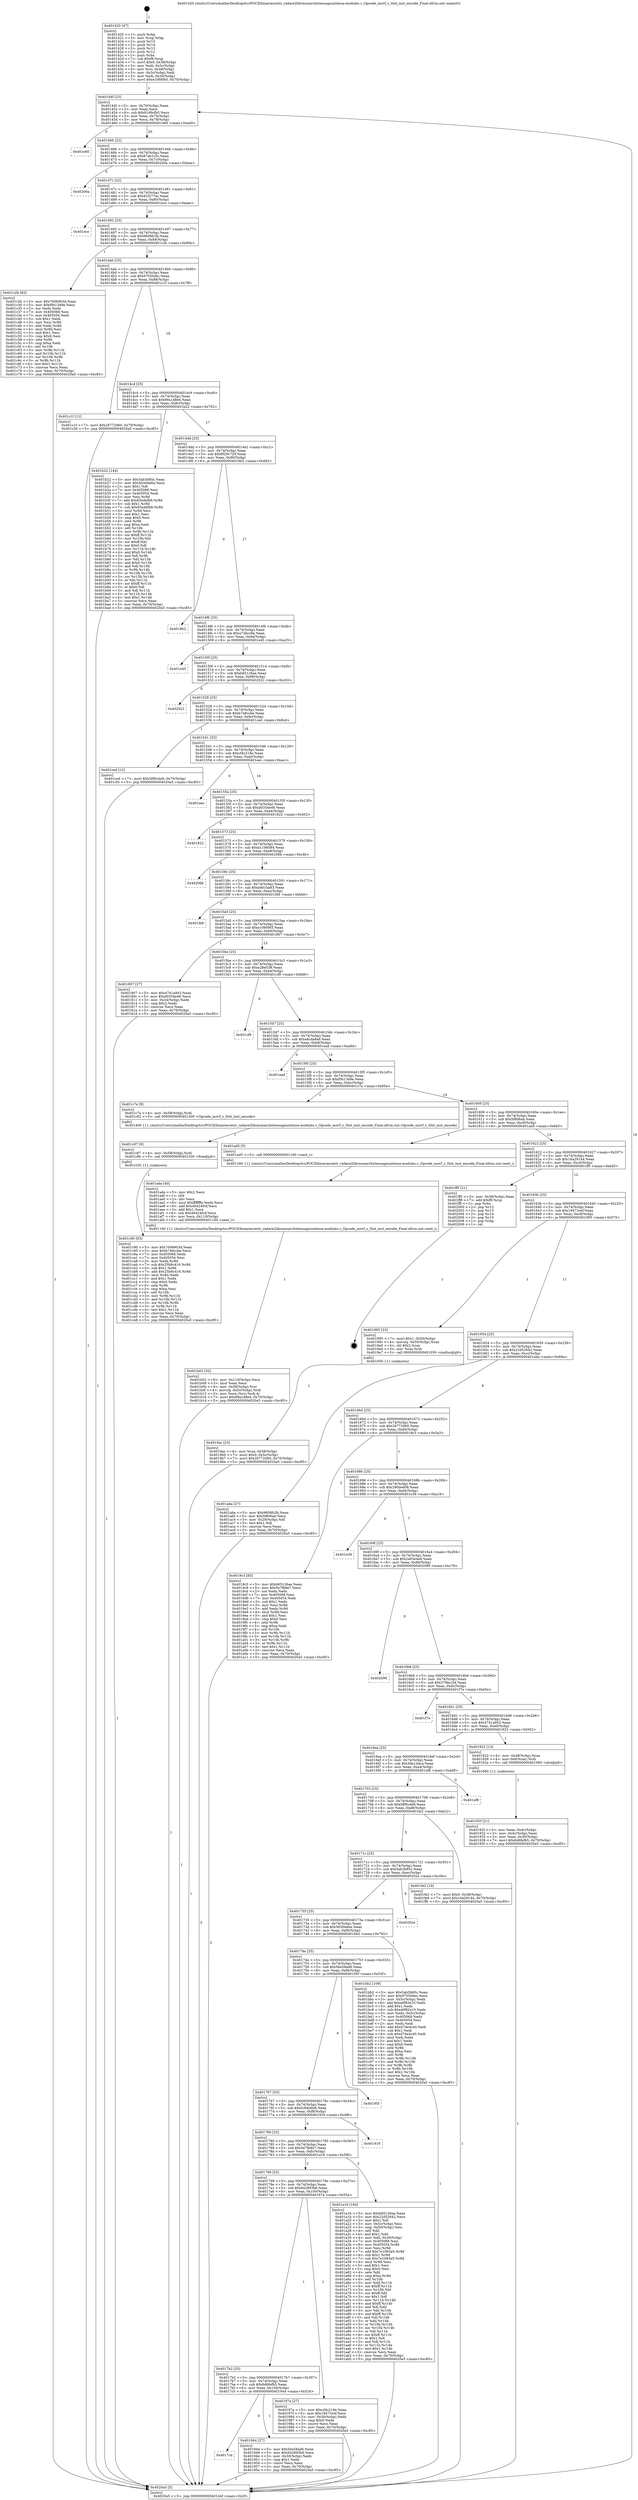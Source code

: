 digraph "0x401420" {
  label = "0x401420 (/mnt/c/Users/mathe/Desktop/tcc/POCII/binaries/extr_radare2librasmarchxtensagnuxtensa-modules.c_Opcode_movf_s_Slot_inst_encode_Final-ollvm.out::main(0))"
  labelloc = "t"
  node[shape=record]

  Entry [label="",width=0.3,height=0.3,shape=circle,fillcolor=black,style=filled]
  "0x40144f" [label="{
     0x40144f [23]\l
     | [instrs]\l
     &nbsp;&nbsp;0x40144f \<+3\>: mov -0x70(%rbp),%eax\l
     &nbsp;&nbsp;0x401452 \<+2\>: mov %eax,%ecx\l
     &nbsp;&nbsp;0x401454 \<+6\>: sub $0x81d9cfb5,%ecx\l
     &nbsp;&nbsp;0x40145a \<+3\>: mov %eax,-0x74(%rbp)\l
     &nbsp;&nbsp;0x40145d \<+3\>: mov %ecx,-0x78(%rbp)\l
     &nbsp;&nbsp;0x401460 \<+6\>: je 0000000000401e60 \<main+0xa40\>\l
  }"]
  "0x401e60" [label="{
     0x401e60\l
  }", style=dashed]
  "0x401466" [label="{
     0x401466 [22]\l
     | [instrs]\l
     &nbsp;&nbsp;0x401466 \<+5\>: jmp 000000000040146b \<main+0x4b\>\l
     &nbsp;&nbsp;0x40146b \<+3\>: mov -0x74(%rbp),%eax\l
     &nbsp;&nbsp;0x40146e \<+5\>: sub $0x87ab1c3c,%eax\l
     &nbsp;&nbsp;0x401473 \<+3\>: mov %eax,-0x7c(%rbp)\l
     &nbsp;&nbsp;0x401476 \<+6\>: je 000000000040200a \<main+0xbea\>\l
  }"]
  Exit [label="",width=0.3,height=0.3,shape=circle,fillcolor=black,style=filled,peripheries=2]
  "0x40200a" [label="{
     0x40200a\l
  }", style=dashed]
  "0x40147c" [label="{
     0x40147c [22]\l
     | [instrs]\l
     &nbsp;&nbsp;0x40147c \<+5\>: jmp 0000000000401481 \<main+0x61\>\l
     &nbsp;&nbsp;0x401481 \<+3\>: mov -0x74(%rbp),%eax\l
     &nbsp;&nbsp;0x401484 \<+5\>: sub $0x91f277ec,%eax\l
     &nbsp;&nbsp;0x401489 \<+3\>: mov %eax,-0x80(%rbp)\l
     &nbsp;&nbsp;0x40148c \<+6\>: je 0000000000401ece \<main+0xaae\>\l
  }"]
  "0x401c90" [label="{
     0x401c90 [93]\l
     | [instrs]\l
     &nbsp;&nbsp;0x401c90 \<+5\>: mov $0x7006903d,%eax\l
     &nbsp;&nbsp;0x401c95 \<+5\>: mov $0xb748ccbe,%ecx\l
     &nbsp;&nbsp;0x401c9a \<+7\>: mov 0x405068,%edx\l
     &nbsp;&nbsp;0x401ca1 \<+7\>: mov 0x405054,%esi\l
     &nbsp;&nbsp;0x401ca8 \<+3\>: mov %edx,%r8d\l
     &nbsp;&nbsp;0x401cab \<+7\>: sub $0x25b8c416,%r8d\l
     &nbsp;&nbsp;0x401cb2 \<+4\>: sub $0x1,%r8d\l
     &nbsp;&nbsp;0x401cb6 \<+7\>: add $0x25b8c416,%r8d\l
     &nbsp;&nbsp;0x401cbd \<+4\>: imul %r8d,%edx\l
     &nbsp;&nbsp;0x401cc1 \<+3\>: and $0x1,%edx\l
     &nbsp;&nbsp;0x401cc4 \<+3\>: cmp $0x0,%edx\l
     &nbsp;&nbsp;0x401cc7 \<+4\>: sete %r9b\l
     &nbsp;&nbsp;0x401ccb \<+3\>: cmp $0xa,%esi\l
     &nbsp;&nbsp;0x401cce \<+4\>: setl %r10b\l
     &nbsp;&nbsp;0x401cd2 \<+3\>: mov %r9b,%r11b\l
     &nbsp;&nbsp;0x401cd5 \<+3\>: and %r10b,%r11b\l
     &nbsp;&nbsp;0x401cd8 \<+3\>: xor %r10b,%r9b\l
     &nbsp;&nbsp;0x401cdb \<+3\>: or %r9b,%r11b\l
     &nbsp;&nbsp;0x401cde \<+4\>: test $0x1,%r11b\l
     &nbsp;&nbsp;0x401ce2 \<+3\>: cmovne %ecx,%eax\l
     &nbsp;&nbsp;0x401ce5 \<+3\>: mov %eax,-0x70(%rbp)\l
     &nbsp;&nbsp;0x401ce8 \<+5\>: jmp 00000000004020a5 \<main+0xc85\>\l
  }"]
  "0x401ece" [label="{
     0x401ece\l
  }", style=dashed]
  "0x401492" [label="{
     0x401492 [25]\l
     | [instrs]\l
     &nbsp;&nbsp;0x401492 \<+5\>: jmp 0000000000401497 \<main+0x77\>\l
     &nbsp;&nbsp;0x401497 \<+3\>: mov -0x74(%rbp),%eax\l
     &nbsp;&nbsp;0x40149a \<+5\>: sub $0x9608fc3b,%eax\l
     &nbsp;&nbsp;0x40149f \<+6\>: mov %eax,-0x84(%rbp)\l
     &nbsp;&nbsp;0x4014a5 \<+6\>: je 0000000000401c2b \<main+0x80b\>\l
  }"]
  "0x401c87" [label="{
     0x401c87 [9]\l
     | [instrs]\l
     &nbsp;&nbsp;0x401c87 \<+4\>: mov -0x58(%rbp),%rdi\l
     &nbsp;&nbsp;0x401c8b \<+5\>: call 0000000000401030 \<free@plt\>\l
     | [calls]\l
     &nbsp;&nbsp;0x401030 \{1\} (unknown)\l
  }"]
  "0x401c2b" [label="{
     0x401c2b [83]\l
     | [instrs]\l
     &nbsp;&nbsp;0x401c2b \<+5\>: mov $0x7006903d,%eax\l
     &nbsp;&nbsp;0x401c30 \<+5\>: mov $0xf0b13d9e,%ecx\l
     &nbsp;&nbsp;0x401c35 \<+2\>: xor %edx,%edx\l
     &nbsp;&nbsp;0x401c37 \<+7\>: mov 0x405068,%esi\l
     &nbsp;&nbsp;0x401c3e \<+7\>: mov 0x405054,%edi\l
     &nbsp;&nbsp;0x401c45 \<+3\>: sub $0x1,%edx\l
     &nbsp;&nbsp;0x401c48 \<+3\>: mov %esi,%r8d\l
     &nbsp;&nbsp;0x401c4b \<+3\>: add %edx,%r8d\l
     &nbsp;&nbsp;0x401c4e \<+4\>: imul %r8d,%esi\l
     &nbsp;&nbsp;0x401c52 \<+3\>: and $0x1,%esi\l
     &nbsp;&nbsp;0x401c55 \<+3\>: cmp $0x0,%esi\l
     &nbsp;&nbsp;0x401c58 \<+4\>: sete %r9b\l
     &nbsp;&nbsp;0x401c5c \<+3\>: cmp $0xa,%edi\l
     &nbsp;&nbsp;0x401c5f \<+4\>: setl %r10b\l
     &nbsp;&nbsp;0x401c63 \<+3\>: mov %r9b,%r11b\l
     &nbsp;&nbsp;0x401c66 \<+3\>: and %r10b,%r11b\l
     &nbsp;&nbsp;0x401c69 \<+3\>: xor %r10b,%r9b\l
     &nbsp;&nbsp;0x401c6c \<+3\>: or %r9b,%r11b\l
     &nbsp;&nbsp;0x401c6f \<+4\>: test $0x1,%r11b\l
     &nbsp;&nbsp;0x401c73 \<+3\>: cmovne %ecx,%eax\l
     &nbsp;&nbsp;0x401c76 \<+3\>: mov %eax,-0x70(%rbp)\l
     &nbsp;&nbsp;0x401c79 \<+5\>: jmp 00000000004020a5 \<main+0xc85\>\l
  }"]
  "0x4014ab" [label="{
     0x4014ab [25]\l
     | [instrs]\l
     &nbsp;&nbsp;0x4014ab \<+5\>: jmp 00000000004014b0 \<main+0x90\>\l
     &nbsp;&nbsp;0x4014b0 \<+3\>: mov -0x74(%rbp),%eax\l
     &nbsp;&nbsp;0x4014b3 \<+5\>: sub $0x97550dec,%eax\l
     &nbsp;&nbsp;0x4014b8 \<+6\>: mov %eax,-0x88(%rbp)\l
     &nbsp;&nbsp;0x4014be \<+6\>: je 0000000000401c1f \<main+0x7ff\>\l
  }"]
  "0x401b02" [label="{
     0x401b02 [32]\l
     | [instrs]\l
     &nbsp;&nbsp;0x401b02 \<+6\>: mov -0x110(%rbp),%ecx\l
     &nbsp;&nbsp;0x401b08 \<+3\>: imul %eax,%ecx\l
     &nbsp;&nbsp;0x401b0b \<+4\>: mov -0x58(%rbp),%rsi\l
     &nbsp;&nbsp;0x401b0f \<+4\>: movslq -0x5c(%rbp),%rdi\l
     &nbsp;&nbsp;0x401b13 \<+3\>: mov %ecx,(%rsi,%rdi,4)\l
     &nbsp;&nbsp;0x401b16 \<+7\>: movl $0x99a1d8e4,-0x70(%rbp)\l
     &nbsp;&nbsp;0x401b1d \<+5\>: jmp 00000000004020a5 \<main+0xc85\>\l
  }"]
  "0x401c1f" [label="{
     0x401c1f [12]\l
     | [instrs]\l
     &nbsp;&nbsp;0x401c1f \<+7\>: movl $0x26772060,-0x70(%rbp)\l
     &nbsp;&nbsp;0x401c26 \<+5\>: jmp 00000000004020a5 \<main+0xc85\>\l
  }"]
  "0x4014c4" [label="{
     0x4014c4 [25]\l
     | [instrs]\l
     &nbsp;&nbsp;0x4014c4 \<+5\>: jmp 00000000004014c9 \<main+0xa9\>\l
     &nbsp;&nbsp;0x4014c9 \<+3\>: mov -0x74(%rbp),%eax\l
     &nbsp;&nbsp;0x4014cc \<+5\>: sub $0x99a1d8e4,%eax\l
     &nbsp;&nbsp;0x4014d1 \<+6\>: mov %eax,-0x8c(%rbp)\l
     &nbsp;&nbsp;0x4014d7 \<+6\>: je 0000000000401b22 \<main+0x702\>\l
  }"]
  "0x401ada" [label="{
     0x401ada [40]\l
     | [instrs]\l
     &nbsp;&nbsp;0x401ada \<+5\>: mov $0x2,%ecx\l
     &nbsp;&nbsp;0x401adf \<+1\>: cltd\l
     &nbsp;&nbsp;0x401ae0 \<+2\>: idiv %ecx\l
     &nbsp;&nbsp;0x401ae2 \<+6\>: imul $0xfffffffe,%edx,%ecx\l
     &nbsp;&nbsp;0x401ae8 \<+6\>: add $0x464240cf,%ecx\l
     &nbsp;&nbsp;0x401aee \<+3\>: add $0x1,%ecx\l
     &nbsp;&nbsp;0x401af1 \<+6\>: sub $0x464240cf,%ecx\l
     &nbsp;&nbsp;0x401af7 \<+6\>: mov %ecx,-0x110(%rbp)\l
     &nbsp;&nbsp;0x401afd \<+5\>: call 0000000000401160 \<next_i\>\l
     | [calls]\l
     &nbsp;&nbsp;0x401160 \{1\} (/mnt/c/Users/mathe/Desktop/tcc/POCII/binaries/extr_radare2librasmarchxtensagnuxtensa-modules.c_Opcode_movf_s_Slot_inst_encode_Final-ollvm.out::next_i)\l
  }"]
  "0x401b22" [label="{
     0x401b22 [144]\l
     | [instrs]\l
     &nbsp;&nbsp;0x401b22 \<+5\>: mov $0x5ab3b85c,%eax\l
     &nbsp;&nbsp;0x401b27 \<+5\>: mov $0x5b30de6a,%ecx\l
     &nbsp;&nbsp;0x401b2c \<+2\>: mov $0x1,%dl\l
     &nbsp;&nbsp;0x401b2e \<+7\>: mov 0x405068,%esi\l
     &nbsp;&nbsp;0x401b35 \<+7\>: mov 0x405054,%edi\l
     &nbsp;&nbsp;0x401b3c \<+3\>: mov %esi,%r8d\l
     &nbsp;&nbsp;0x401b3f \<+7\>: add $0x83a4bfb8,%r8d\l
     &nbsp;&nbsp;0x401b46 \<+4\>: sub $0x1,%r8d\l
     &nbsp;&nbsp;0x401b4a \<+7\>: sub $0x83a4bfb8,%r8d\l
     &nbsp;&nbsp;0x401b51 \<+4\>: imul %r8d,%esi\l
     &nbsp;&nbsp;0x401b55 \<+3\>: and $0x1,%esi\l
     &nbsp;&nbsp;0x401b58 \<+3\>: cmp $0x0,%esi\l
     &nbsp;&nbsp;0x401b5b \<+4\>: sete %r9b\l
     &nbsp;&nbsp;0x401b5f \<+3\>: cmp $0xa,%edi\l
     &nbsp;&nbsp;0x401b62 \<+4\>: setl %r10b\l
     &nbsp;&nbsp;0x401b66 \<+3\>: mov %r9b,%r11b\l
     &nbsp;&nbsp;0x401b69 \<+4\>: xor $0xff,%r11b\l
     &nbsp;&nbsp;0x401b6d \<+3\>: mov %r10b,%bl\l
     &nbsp;&nbsp;0x401b70 \<+3\>: xor $0xff,%bl\l
     &nbsp;&nbsp;0x401b73 \<+3\>: xor $0x0,%dl\l
     &nbsp;&nbsp;0x401b76 \<+3\>: mov %r11b,%r14b\l
     &nbsp;&nbsp;0x401b79 \<+4\>: and $0x0,%r14b\l
     &nbsp;&nbsp;0x401b7d \<+3\>: and %dl,%r9b\l
     &nbsp;&nbsp;0x401b80 \<+3\>: mov %bl,%r15b\l
     &nbsp;&nbsp;0x401b83 \<+4\>: and $0x0,%r15b\l
     &nbsp;&nbsp;0x401b87 \<+3\>: and %dl,%r10b\l
     &nbsp;&nbsp;0x401b8a \<+3\>: or %r9b,%r14b\l
     &nbsp;&nbsp;0x401b8d \<+3\>: or %r10b,%r15b\l
     &nbsp;&nbsp;0x401b90 \<+3\>: xor %r15b,%r14b\l
     &nbsp;&nbsp;0x401b93 \<+3\>: or %bl,%r11b\l
     &nbsp;&nbsp;0x401b96 \<+4\>: xor $0xff,%r11b\l
     &nbsp;&nbsp;0x401b9a \<+3\>: or $0x0,%dl\l
     &nbsp;&nbsp;0x401b9d \<+3\>: and %dl,%r11b\l
     &nbsp;&nbsp;0x401ba0 \<+3\>: or %r11b,%r14b\l
     &nbsp;&nbsp;0x401ba3 \<+4\>: test $0x1,%r14b\l
     &nbsp;&nbsp;0x401ba7 \<+3\>: cmovne %ecx,%eax\l
     &nbsp;&nbsp;0x401baa \<+3\>: mov %eax,-0x70(%rbp)\l
     &nbsp;&nbsp;0x401bad \<+5\>: jmp 00000000004020a5 \<main+0xc85\>\l
  }"]
  "0x4014dd" [label="{
     0x4014dd [25]\l
     | [instrs]\l
     &nbsp;&nbsp;0x4014dd \<+5\>: jmp 00000000004014e2 \<main+0xc2\>\l
     &nbsp;&nbsp;0x4014e2 \<+3\>: mov -0x74(%rbp),%eax\l
     &nbsp;&nbsp;0x4014e5 \<+5\>: sub $0x9f29c729,%eax\l
     &nbsp;&nbsp;0x4014ea \<+6\>: mov %eax,-0x90(%rbp)\l
     &nbsp;&nbsp;0x4014f0 \<+6\>: je 00000000004018b2 \<main+0x492\>\l
  }"]
  "0x4019ac" [label="{
     0x4019ac [23]\l
     | [instrs]\l
     &nbsp;&nbsp;0x4019ac \<+4\>: mov %rax,-0x58(%rbp)\l
     &nbsp;&nbsp;0x4019b0 \<+7\>: movl $0x0,-0x5c(%rbp)\l
     &nbsp;&nbsp;0x4019b7 \<+7\>: movl $0x26772060,-0x70(%rbp)\l
     &nbsp;&nbsp;0x4019be \<+5\>: jmp 00000000004020a5 \<main+0xc85\>\l
  }"]
  "0x4018b2" [label="{
     0x4018b2\l
  }", style=dashed]
  "0x4014f6" [label="{
     0x4014f6 [25]\l
     | [instrs]\l
     &nbsp;&nbsp;0x4014f6 \<+5\>: jmp 00000000004014fb \<main+0xdb\>\l
     &nbsp;&nbsp;0x4014fb \<+3\>: mov -0x74(%rbp),%eax\l
     &nbsp;&nbsp;0x4014fe \<+5\>: sub $0xa73bcc8e,%eax\l
     &nbsp;&nbsp;0x401503 \<+6\>: mov %eax,-0x94(%rbp)\l
     &nbsp;&nbsp;0x401509 \<+6\>: je 0000000000401e45 \<main+0xa25\>\l
  }"]
  "0x4017cb" [label="{
     0x4017cb\l
  }", style=dashed]
  "0x401e45" [label="{
     0x401e45\l
  }", style=dashed]
  "0x40150f" [label="{
     0x40150f [25]\l
     | [instrs]\l
     &nbsp;&nbsp;0x40150f \<+5\>: jmp 0000000000401514 \<main+0xf4\>\l
     &nbsp;&nbsp;0x401514 \<+3\>: mov -0x74(%rbp),%eax\l
     &nbsp;&nbsp;0x401517 \<+5\>: sub $0xb65126ae,%eax\l
     &nbsp;&nbsp;0x40151c \<+6\>: mov %eax,-0x98(%rbp)\l
     &nbsp;&nbsp;0x401522 \<+6\>: je 0000000000402022 \<main+0xc02\>\l
  }"]
  "0x401944" [label="{
     0x401944 [27]\l
     | [instrs]\l
     &nbsp;&nbsp;0x401944 \<+5\>: mov $0x5be58ad6,%eax\l
     &nbsp;&nbsp;0x401949 \<+5\>: mov $0x642893b6,%ecx\l
     &nbsp;&nbsp;0x40194e \<+3\>: mov -0x30(%rbp),%edx\l
     &nbsp;&nbsp;0x401951 \<+3\>: cmp $0x1,%edx\l
     &nbsp;&nbsp;0x401954 \<+3\>: cmovl %ecx,%eax\l
     &nbsp;&nbsp;0x401957 \<+3\>: mov %eax,-0x70(%rbp)\l
     &nbsp;&nbsp;0x40195a \<+5\>: jmp 00000000004020a5 \<main+0xc85\>\l
  }"]
  "0x402022" [label="{
     0x402022\l
  }", style=dashed]
  "0x401528" [label="{
     0x401528 [25]\l
     | [instrs]\l
     &nbsp;&nbsp;0x401528 \<+5\>: jmp 000000000040152d \<main+0x10d\>\l
     &nbsp;&nbsp;0x40152d \<+3\>: mov -0x74(%rbp),%eax\l
     &nbsp;&nbsp;0x401530 \<+5\>: sub $0xb748ccbe,%eax\l
     &nbsp;&nbsp;0x401535 \<+6\>: mov %eax,-0x9c(%rbp)\l
     &nbsp;&nbsp;0x40153b \<+6\>: je 0000000000401ced \<main+0x8cd\>\l
  }"]
  "0x4017b2" [label="{
     0x4017b2 [25]\l
     | [instrs]\l
     &nbsp;&nbsp;0x4017b2 \<+5\>: jmp 00000000004017b7 \<main+0x397\>\l
     &nbsp;&nbsp;0x4017b7 \<+3\>: mov -0x74(%rbp),%eax\l
     &nbsp;&nbsp;0x4017ba \<+5\>: sub $0x6d6fefb5,%eax\l
     &nbsp;&nbsp;0x4017bf \<+6\>: mov %eax,-0x104(%rbp)\l
     &nbsp;&nbsp;0x4017c5 \<+6\>: je 0000000000401944 \<main+0x524\>\l
  }"]
  "0x401ced" [label="{
     0x401ced [12]\l
     | [instrs]\l
     &nbsp;&nbsp;0x401ced \<+7\>: movl $0x58f0cde9,-0x70(%rbp)\l
     &nbsp;&nbsp;0x401cf4 \<+5\>: jmp 00000000004020a5 \<main+0xc85\>\l
  }"]
  "0x401541" [label="{
     0x401541 [25]\l
     | [instrs]\l
     &nbsp;&nbsp;0x401541 \<+5\>: jmp 0000000000401546 \<main+0x126\>\l
     &nbsp;&nbsp;0x401546 \<+3\>: mov -0x74(%rbp),%eax\l
     &nbsp;&nbsp;0x401549 \<+5\>: sub $0xcf4c218e,%eax\l
     &nbsp;&nbsp;0x40154e \<+6\>: mov %eax,-0xa0(%rbp)\l
     &nbsp;&nbsp;0x401554 \<+6\>: je 0000000000401eec \<main+0xacc\>\l
  }"]
  "0x40197a" [label="{
     0x40197a [27]\l
     | [instrs]\l
     &nbsp;&nbsp;0x40197a \<+5\>: mov $0xcf4c218e,%eax\l
     &nbsp;&nbsp;0x40197f \<+5\>: mov $0x19473cef,%ecx\l
     &nbsp;&nbsp;0x401984 \<+3\>: mov -0x30(%rbp),%edx\l
     &nbsp;&nbsp;0x401987 \<+3\>: cmp $0x0,%edx\l
     &nbsp;&nbsp;0x40198a \<+3\>: cmove %ecx,%eax\l
     &nbsp;&nbsp;0x40198d \<+3\>: mov %eax,-0x70(%rbp)\l
     &nbsp;&nbsp;0x401990 \<+5\>: jmp 00000000004020a5 \<main+0xc85\>\l
  }"]
  "0x401eec" [label="{
     0x401eec\l
  }", style=dashed]
  "0x40155a" [label="{
     0x40155a [25]\l
     | [instrs]\l
     &nbsp;&nbsp;0x40155a \<+5\>: jmp 000000000040155f \<main+0x13f\>\l
     &nbsp;&nbsp;0x40155f \<+3\>: mov -0x74(%rbp),%eax\l
     &nbsp;&nbsp;0x401562 \<+5\>: sub $0xd0354e46,%eax\l
     &nbsp;&nbsp;0x401567 \<+6\>: mov %eax,-0xa4(%rbp)\l
     &nbsp;&nbsp;0x40156d \<+6\>: je 0000000000401822 \<main+0x402\>\l
  }"]
  "0x401799" [label="{
     0x401799 [25]\l
     | [instrs]\l
     &nbsp;&nbsp;0x401799 \<+5\>: jmp 000000000040179e \<main+0x37e\>\l
     &nbsp;&nbsp;0x40179e \<+3\>: mov -0x74(%rbp),%eax\l
     &nbsp;&nbsp;0x4017a1 \<+5\>: sub $0x642893b6,%eax\l
     &nbsp;&nbsp;0x4017a6 \<+6\>: mov %eax,-0x100(%rbp)\l
     &nbsp;&nbsp;0x4017ac \<+6\>: je 000000000040197a \<main+0x55a\>\l
  }"]
  "0x401822" [label="{
     0x401822\l
  }", style=dashed]
  "0x401573" [label="{
     0x401573 [25]\l
     | [instrs]\l
     &nbsp;&nbsp;0x401573 \<+5\>: jmp 0000000000401578 \<main+0x158\>\l
     &nbsp;&nbsp;0x401578 \<+3\>: mov -0x74(%rbp),%eax\l
     &nbsp;&nbsp;0x40157b \<+5\>: sub $0xd1198584,%eax\l
     &nbsp;&nbsp;0x401580 \<+6\>: mov %eax,-0xa8(%rbp)\l
     &nbsp;&nbsp;0x401586 \<+6\>: je 000000000040206b \<main+0xc4b\>\l
  }"]
  "0x401a16" [label="{
     0x401a16 [164]\l
     | [instrs]\l
     &nbsp;&nbsp;0x401a16 \<+5\>: mov $0xb65126ae,%eax\l
     &nbsp;&nbsp;0x401a1b \<+5\>: mov $0x22d52642,%ecx\l
     &nbsp;&nbsp;0x401a20 \<+2\>: mov $0x1,%dl\l
     &nbsp;&nbsp;0x401a22 \<+3\>: mov -0x5c(%rbp),%esi\l
     &nbsp;&nbsp;0x401a25 \<+3\>: cmp -0x50(%rbp),%esi\l
     &nbsp;&nbsp;0x401a28 \<+4\>: setl %dil\l
     &nbsp;&nbsp;0x401a2c \<+4\>: and $0x1,%dil\l
     &nbsp;&nbsp;0x401a30 \<+4\>: mov %dil,-0x29(%rbp)\l
     &nbsp;&nbsp;0x401a34 \<+7\>: mov 0x405068,%esi\l
     &nbsp;&nbsp;0x401a3b \<+8\>: mov 0x405054,%r8d\l
     &nbsp;&nbsp;0x401a43 \<+3\>: mov %esi,%r9d\l
     &nbsp;&nbsp;0x401a46 \<+7\>: add $0x7e1093a5,%r9d\l
     &nbsp;&nbsp;0x401a4d \<+4\>: sub $0x1,%r9d\l
     &nbsp;&nbsp;0x401a51 \<+7\>: sub $0x7e1093a5,%r9d\l
     &nbsp;&nbsp;0x401a58 \<+4\>: imul %r9d,%esi\l
     &nbsp;&nbsp;0x401a5c \<+3\>: and $0x1,%esi\l
     &nbsp;&nbsp;0x401a5f \<+3\>: cmp $0x0,%esi\l
     &nbsp;&nbsp;0x401a62 \<+4\>: sete %dil\l
     &nbsp;&nbsp;0x401a66 \<+4\>: cmp $0xa,%r8d\l
     &nbsp;&nbsp;0x401a6a \<+4\>: setl %r10b\l
     &nbsp;&nbsp;0x401a6e \<+3\>: mov %dil,%r11b\l
     &nbsp;&nbsp;0x401a71 \<+4\>: xor $0xff,%r11b\l
     &nbsp;&nbsp;0x401a75 \<+3\>: mov %r10b,%bl\l
     &nbsp;&nbsp;0x401a78 \<+3\>: xor $0xff,%bl\l
     &nbsp;&nbsp;0x401a7b \<+3\>: xor $0x1,%dl\l
     &nbsp;&nbsp;0x401a7e \<+3\>: mov %r11b,%r14b\l
     &nbsp;&nbsp;0x401a81 \<+4\>: and $0xff,%r14b\l
     &nbsp;&nbsp;0x401a85 \<+3\>: and %dl,%dil\l
     &nbsp;&nbsp;0x401a88 \<+3\>: mov %bl,%r15b\l
     &nbsp;&nbsp;0x401a8b \<+4\>: and $0xff,%r15b\l
     &nbsp;&nbsp;0x401a8f \<+3\>: and %dl,%r10b\l
     &nbsp;&nbsp;0x401a92 \<+3\>: or %dil,%r14b\l
     &nbsp;&nbsp;0x401a95 \<+3\>: or %r10b,%r15b\l
     &nbsp;&nbsp;0x401a98 \<+3\>: xor %r15b,%r14b\l
     &nbsp;&nbsp;0x401a9b \<+3\>: or %bl,%r11b\l
     &nbsp;&nbsp;0x401a9e \<+4\>: xor $0xff,%r11b\l
     &nbsp;&nbsp;0x401aa2 \<+3\>: or $0x1,%dl\l
     &nbsp;&nbsp;0x401aa5 \<+3\>: and %dl,%r11b\l
     &nbsp;&nbsp;0x401aa8 \<+3\>: or %r11b,%r14b\l
     &nbsp;&nbsp;0x401aab \<+4\>: test $0x1,%r14b\l
     &nbsp;&nbsp;0x401aaf \<+3\>: cmovne %ecx,%eax\l
     &nbsp;&nbsp;0x401ab2 \<+3\>: mov %eax,-0x70(%rbp)\l
     &nbsp;&nbsp;0x401ab5 \<+5\>: jmp 00000000004020a5 \<main+0xc85\>\l
  }"]
  "0x40206b" [label="{
     0x40206b\l
  }", style=dashed]
  "0x40158c" [label="{
     0x40158c [25]\l
     | [instrs]\l
     &nbsp;&nbsp;0x40158c \<+5\>: jmp 0000000000401591 \<main+0x171\>\l
     &nbsp;&nbsp;0x401591 \<+3\>: mov -0x74(%rbp),%eax\l
     &nbsp;&nbsp;0x401594 \<+5\>: sub $0xd461ba63,%eax\l
     &nbsp;&nbsp;0x401599 \<+6\>: mov %eax,-0xac(%rbp)\l
     &nbsp;&nbsp;0x40159f \<+6\>: je 0000000000401fd6 \<main+0xbb6\>\l
  }"]
  "0x401780" [label="{
     0x401780 [25]\l
     | [instrs]\l
     &nbsp;&nbsp;0x401780 \<+5\>: jmp 0000000000401785 \<main+0x365\>\l
     &nbsp;&nbsp;0x401785 \<+3\>: mov -0x74(%rbp),%eax\l
     &nbsp;&nbsp;0x401788 \<+5\>: sub $0x5e7fb8e7,%eax\l
     &nbsp;&nbsp;0x40178d \<+6\>: mov %eax,-0xfc(%rbp)\l
     &nbsp;&nbsp;0x401793 \<+6\>: je 0000000000401a16 \<main+0x5f6\>\l
  }"]
  "0x401fd6" [label="{
     0x401fd6\l
  }", style=dashed]
  "0x4015a5" [label="{
     0x4015a5 [25]\l
     | [instrs]\l
     &nbsp;&nbsp;0x4015a5 \<+5\>: jmp 00000000004015aa \<main+0x18a\>\l
     &nbsp;&nbsp;0x4015aa \<+3\>: mov -0x74(%rbp),%eax\l
     &nbsp;&nbsp;0x4015ad \<+5\>: sub $0xe106f065,%eax\l
     &nbsp;&nbsp;0x4015b2 \<+6\>: mov %eax,-0xb0(%rbp)\l
     &nbsp;&nbsp;0x4015b8 \<+6\>: je 0000000000401807 \<main+0x3e7\>\l
  }"]
  "0x401916" [label="{
     0x401916\l
  }", style=dashed]
  "0x401807" [label="{
     0x401807 [27]\l
     | [instrs]\l
     &nbsp;&nbsp;0x401807 \<+5\>: mov $0x4741a943,%eax\l
     &nbsp;&nbsp;0x40180c \<+5\>: mov $0xd0354e46,%ecx\l
     &nbsp;&nbsp;0x401811 \<+3\>: mov -0x34(%rbp),%edx\l
     &nbsp;&nbsp;0x401814 \<+3\>: cmp $0x2,%edx\l
     &nbsp;&nbsp;0x401817 \<+3\>: cmovne %ecx,%eax\l
     &nbsp;&nbsp;0x40181a \<+3\>: mov %eax,-0x70(%rbp)\l
     &nbsp;&nbsp;0x40181d \<+5\>: jmp 00000000004020a5 \<main+0xc85\>\l
  }"]
  "0x4015be" [label="{
     0x4015be [25]\l
     | [instrs]\l
     &nbsp;&nbsp;0x4015be \<+5\>: jmp 00000000004015c3 \<main+0x1a3\>\l
     &nbsp;&nbsp;0x4015c3 \<+3\>: mov -0x74(%rbp),%eax\l
     &nbsp;&nbsp;0x4015c6 \<+5\>: sub $0xe28ef1f8,%eax\l
     &nbsp;&nbsp;0x4015cb \<+6\>: mov %eax,-0xb4(%rbp)\l
     &nbsp;&nbsp;0x4015d1 \<+6\>: je 0000000000401cf9 \<main+0x8d9\>\l
  }"]
  "0x4020a5" [label="{
     0x4020a5 [5]\l
     | [instrs]\l
     &nbsp;&nbsp;0x4020a5 \<+5\>: jmp 000000000040144f \<main+0x2f\>\l
  }"]
  "0x401420" [label="{
     0x401420 [47]\l
     | [instrs]\l
     &nbsp;&nbsp;0x401420 \<+1\>: push %rbp\l
     &nbsp;&nbsp;0x401421 \<+3\>: mov %rsp,%rbp\l
     &nbsp;&nbsp;0x401424 \<+2\>: push %r15\l
     &nbsp;&nbsp;0x401426 \<+2\>: push %r14\l
     &nbsp;&nbsp;0x401428 \<+2\>: push %r13\l
     &nbsp;&nbsp;0x40142a \<+2\>: push %r12\l
     &nbsp;&nbsp;0x40142c \<+1\>: push %rbx\l
     &nbsp;&nbsp;0x40142d \<+7\>: sub $0xf8,%rsp\l
     &nbsp;&nbsp;0x401434 \<+7\>: movl $0x0,-0x38(%rbp)\l
     &nbsp;&nbsp;0x40143b \<+3\>: mov %edi,-0x3c(%rbp)\l
     &nbsp;&nbsp;0x40143e \<+4\>: mov %rsi,-0x48(%rbp)\l
     &nbsp;&nbsp;0x401442 \<+3\>: mov -0x3c(%rbp),%edi\l
     &nbsp;&nbsp;0x401445 \<+3\>: mov %edi,-0x34(%rbp)\l
     &nbsp;&nbsp;0x401448 \<+7\>: movl $0xe106f065,-0x70(%rbp)\l
  }"]
  "0x401767" [label="{
     0x401767 [25]\l
     | [instrs]\l
     &nbsp;&nbsp;0x401767 \<+5\>: jmp 000000000040176c \<main+0x34c\>\l
     &nbsp;&nbsp;0x40176c \<+3\>: mov -0x74(%rbp),%eax\l
     &nbsp;&nbsp;0x40176f \<+5\>: sub $0x5c84b6b8,%eax\l
     &nbsp;&nbsp;0x401774 \<+6\>: mov %eax,-0xf8(%rbp)\l
     &nbsp;&nbsp;0x40177a \<+6\>: je 0000000000401916 \<main+0x4f6\>\l
  }"]
  "0x401cf9" [label="{
     0x401cf9\l
  }", style=dashed]
  "0x4015d7" [label="{
     0x4015d7 [25]\l
     | [instrs]\l
     &nbsp;&nbsp;0x4015d7 \<+5\>: jmp 00000000004015dc \<main+0x1bc\>\l
     &nbsp;&nbsp;0x4015dc \<+3\>: mov -0x74(%rbp),%eax\l
     &nbsp;&nbsp;0x4015df \<+5\>: sub $0xe8cda8a9,%eax\l
     &nbsp;&nbsp;0x4015e4 \<+6\>: mov %eax,-0xb8(%rbp)\l
     &nbsp;&nbsp;0x4015ea \<+6\>: je 0000000000401ead \<main+0xa8d\>\l
  }"]
  "0x40195f" [label="{
     0x40195f\l
  }", style=dashed]
  "0x401ead" [label="{
     0x401ead\l
  }", style=dashed]
  "0x4015f0" [label="{
     0x4015f0 [25]\l
     | [instrs]\l
     &nbsp;&nbsp;0x4015f0 \<+5\>: jmp 00000000004015f5 \<main+0x1d5\>\l
     &nbsp;&nbsp;0x4015f5 \<+3\>: mov -0x74(%rbp),%eax\l
     &nbsp;&nbsp;0x4015f8 \<+5\>: sub $0xf0b13d9e,%eax\l
     &nbsp;&nbsp;0x4015fd \<+6\>: mov %eax,-0xbc(%rbp)\l
     &nbsp;&nbsp;0x401603 \<+6\>: je 0000000000401c7e \<main+0x85e\>\l
  }"]
  "0x40174e" [label="{
     0x40174e [25]\l
     | [instrs]\l
     &nbsp;&nbsp;0x40174e \<+5\>: jmp 0000000000401753 \<main+0x333\>\l
     &nbsp;&nbsp;0x401753 \<+3\>: mov -0x74(%rbp),%eax\l
     &nbsp;&nbsp;0x401756 \<+5\>: sub $0x5be58ad6,%eax\l
     &nbsp;&nbsp;0x40175b \<+6\>: mov %eax,-0xf4(%rbp)\l
     &nbsp;&nbsp;0x401761 \<+6\>: je 000000000040195f \<main+0x53f\>\l
  }"]
  "0x401c7e" [label="{
     0x401c7e [9]\l
     | [instrs]\l
     &nbsp;&nbsp;0x401c7e \<+4\>: mov -0x58(%rbp),%rdi\l
     &nbsp;&nbsp;0x401c82 \<+5\>: call 0000000000401400 \<Opcode_movf_s_Slot_inst_encode\>\l
     | [calls]\l
     &nbsp;&nbsp;0x401400 \{1\} (/mnt/c/Users/mathe/Desktop/tcc/POCII/binaries/extr_radare2librasmarchxtensagnuxtensa-modules.c_Opcode_movf_s_Slot_inst_encode_Final-ollvm.out::Opcode_movf_s_Slot_inst_encode)\l
  }"]
  "0x401609" [label="{
     0x401609 [25]\l
     | [instrs]\l
     &nbsp;&nbsp;0x401609 \<+5\>: jmp 000000000040160e \<main+0x1ee\>\l
     &nbsp;&nbsp;0x40160e \<+3\>: mov -0x74(%rbp),%eax\l
     &nbsp;&nbsp;0x401611 \<+5\>: sub $0x5f806ab,%eax\l
     &nbsp;&nbsp;0x401616 \<+6\>: mov %eax,-0xc0(%rbp)\l
     &nbsp;&nbsp;0x40161c \<+6\>: je 0000000000401ad5 \<main+0x6b5\>\l
  }"]
  "0x401bb2" [label="{
     0x401bb2 [109]\l
     | [instrs]\l
     &nbsp;&nbsp;0x401bb2 \<+5\>: mov $0x5ab3b85c,%eax\l
     &nbsp;&nbsp;0x401bb7 \<+5\>: mov $0x97550dec,%ecx\l
     &nbsp;&nbsp;0x401bbc \<+3\>: mov -0x5c(%rbp),%edx\l
     &nbsp;&nbsp;0x401bbf \<+6\>: add $0xa6f82e10,%edx\l
     &nbsp;&nbsp;0x401bc5 \<+3\>: add $0x1,%edx\l
     &nbsp;&nbsp;0x401bc8 \<+6\>: sub $0xa6f82e10,%edx\l
     &nbsp;&nbsp;0x401bce \<+3\>: mov %edx,-0x5c(%rbp)\l
     &nbsp;&nbsp;0x401bd1 \<+7\>: mov 0x405068,%edx\l
     &nbsp;&nbsp;0x401bd8 \<+7\>: mov 0x405054,%esi\l
     &nbsp;&nbsp;0x401bdf \<+2\>: mov %edx,%edi\l
     &nbsp;&nbsp;0x401be1 \<+6\>: add $0xd74e4c40,%edi\l
     &nbsp;&nbsp;0x401be7 \<+3\>: sub $0x1,%edi\l
     &nbsp;&nbsp;0x401bea \<+6\>: sub $0xd74e4c40,%edi\l
     &nbsp;&nbsp;0x401bf0 \<+3\>: imul %edi,%edx\l
     &nbsp;&nbsp;0x401bf3 \<+3\>: and $0x1,%edx\l
     &nbsp;&nbsp;0x401bf6 \<+3\>: cmp $0x0,%edx\l
     &nbsp;&nbsp;0x401bf9 \<+4\>: sete %r8b\l
     &nbsp;&nbsp;0x401bfd \<+3\>: cmp $0xa,%esi\l
     &nbsp;&nbsp;0x401c00 \<+4\>: setl %r9b\l
     &nbsp;&nbsp;0x401c04 \<+3\>: mov %r8b,%r10b\l
     &nbsp;&nbsp;0x401c07 \<+3\>: and %r9b,%r10b\l
     &nbsp;&nbsp;0x401c0a \<+3\>: xor %r9b,%r8b\l
     &nbsp;&nbsp;0x401c0d \<+3\>: or %r8b,%r10b\l
     &nbsp;&nbsp;0x401c10 \<+4\>: test $0x1,%r10b\l
     &nbsp;&nbsp;0x401c14 \<+3\>: cmovne %ecx,%eax\l
     &nbsp;&nbsp;0x401c17 \<+3\>: mov %eax,-0x70(%rbp)\l
     &nbsp;&nbsp;0x401c1a \<+5\>: jmp 00000000004020a5 \<main+0xc85\>\l
  }"]
  "0x401ad5" [label="{
     0x401ad5 [5]\l
     | [instrs]\l
     &nbsp;&nbsp;0x401ad5 \<+5\>: call 0000000000401160 \<next_i\>\l
     | [calls]\l
     &nbsp;&nbsp;0x401160 \{1\} (/mnt/c/Users/mathe/Desktop/tcc/POCII/binaries/extr_radare2librasmarchxtensagnuxtensa-modules.c_Opcode_movf_s_Slot_inst_encode_Final-ollvm.out::next_i)\l
  }"]
  "0x401622" [label="{
     0x401622 [25]\l
     | [instrs]\l
     &nbsp;&nbsp;0x401622 \<+5\>: jmp 0000000000401627 \<main+0x207\>\l
     &nbsp;&nbsp;0x401627 \<+3\>: mov -0x74(%rbp),%eax\l
     &nbsp;&nbsp;0x40162a \<+5\>: sub $0x16a29144,%eax\l
     &nbsp;&nbsp;0x40162f \<+6\>: mov %eax,-0xc4(%rbp)\l
     &nbsp;&nbsp;0x401635 \<+6\>: je 0000000000401ff5 \<main+0xbd5\>\l
  }"]
  "0x401735" [label="{
     0x401735 [25]\l
     | [instrs]\l
     &nbsp;&nbsp;0x401735 \<+5\>: jmp 000000000040173a \<main+0x31a\>\l
     &nbsp;&nbsp;0x40173a \<+3\>: mov -0x74(%rbp),%eax\l
     &nbsp;&nbsp;0x40173d \<+5\>: sub $0x5b30de6a,%eax\l
     &nbsp;&nbsp;0x401742 \<+6\>: mov %eax,-0xf0(%rbp)\l
     &nbsp;&nbsp;0x401748 \<+6\>: je 0000000000401bb2 \<main+0x792\>\l
  }"]
  "0x401ff5" [label="{
     0x401ff5 [21]\l
     | [instrs]\l
     &nbsp;&nbsp;0x401ff5 \<+3\>: mov -0x38(%rbp),%eax\l
     &nbsp;&nbsp;0x401ff8 \<+7\>: add $0xf8,%rsp\l
     &nbsp;&nbsp;0x401fff \<+1\>: pop %rbx\l
     &nbsp;&nbsp;0x402000 \<+2\>: pop %r12\l
     &nbsp;&nbsp;0x402002 \<+2\>: pop %r13\l
     &nbsp;&nbsp;0x402004 \<+2\>: pop %r14\l
     &nbsp;&nbsp;0x402006 \<+2\>: pop %r15\l
     &nbsp;&nbsp;0x402008 \<+1\>: pop %rbp\l
     &nbsp;&nbsp;0x402009 \<+1\>: ret\l
  }"]
  "0x40163b" [label="{
     0x40163b [25]\l
     | [instrs]\l
     &nbsp;&nbsp;0x40163b \<+5\>: jmp 0000000000401640 \<main+0x220\>\l
     &nbsp;&nbsp;0x401640 \<+3\>: mov -0x74(%rbp),%eax\l
     &nbsp;&nbsp;0x401643 \<+5\>: sub $0x19473cef,%eax\l
     &nbsp;&nbsp;0x401648 \<+6\>: mov %eax,-0xc8(%rbp)\l
     &nbsp;&nbsp;0x40164e \<+6\>: je 0000000000401995 \<main+0x575\>\l
  }"]
  "0x40202e" [label="{
     0x40202e\l
  }", style=dashed]
  "0x401995" [label="{
     0x401995 [23]\l
     | [instrs]\l
     &nbsp;&nbsp;0x401995 \<+7\>: movl $0x1,-0x50(%rbp)\l
     &nbsp;&nbsp;0x40199c \<+4\>: movslq -0x50(%rbp),%rax\l
     &nbsp;&nbsp;0x4019a0 \<+4\>: shl $0x2,%rax\l
     &nbsp;&nbsp;0x4019a4 \<+3\>: mov %rax,%rdi\l
     &nbsp;&nbsp;0x4019a7 \<+5\>: call 0000000000401050 \<malloc@plt\>\l
     | [calls]\l
     &nbsp;&nbsp;0x401050 \{1\} (unknown)\l
  }"]
  "0x401654" [label="{
     0x401654 [25]\l
     | [instrs]\l
     &nbsp;&nbsp;0x401654 \<+5\>: jmp 0000000000401659 \<main+0x239\>\l
     &nbsp;&nbsp;0x401659 \<+3\>: mov -0x74(%rbp),%eax\l
     &nbsp;&nbsp;0x40165c \<+5\>: sub $0x22d52642,%eax\l
     &nbsp;&nbsp;0x401661 \<+6\>: mov %eax,-0xcc(%rbp)\l
     &nbsp;&nbsp;0x401667 \<+6\>: je 0000000000401aba \<main+0x69a\>\l
  }"]
  "0x40171c" [label="{
     0x40171c [25]\l
     | [instrs]\l
     &nbsp;&nbsp;0x40171c \<+5\>: jmp 0000000000401721 \<main+0x301\>\l
     &nbsp;&nbsp;0x401721 \<+3\>: mov -0x74(%rbp),%eax\l
     &nbsp;&nbsp;0x401724 \<+5\>: sub $0x5ab3b85c,%eax\l
     &nbsp;&nbsp;0x401729 \<+6\>: mov %eax,-0xec(%rbp)\l
     &nbsp;&nbsp;0x40172f \<+6\>: je 000000000040202e \<main+0xc0e\>\l
  }"]
  "0x401aba" [label="{
     0x401aba [27]\l
     | [instrs]\l
     &nbsp;&nbsp;0x401aba \<+5\>: mov $0x9608fc3b,%eax\l
     &nbsp;&nbsp;0x401abf \<+5\>: mov $0x5f806ab,%ecx\l
     &nbsp;&nbsp;0x401ac4 \<+3\>: mov -0x29(%rbp),%dl\l
     &nbsp;&nbsp;0x401ac7 \<+3\>: test $0x1,%dl\l
     &nbsp;&nbsp;0x401aca \<+3\>: cmovne %ecx,%eax\l
     &nbsp;&nbsp;0x401acd \<+3\>: mov %eax,-0x70(%rbp)\l
     &nbsp;&nbsp;0x401ad0 \<+5\>: jmp 00000000004020a5 \<main+0xc85\>\l
  }"]
  "0x40166d" [label="{
     0x40166d [25]\l
     | [instrs]\l
     &nbsp;&nbsp;0x40166d \<+5\>: jmp 0000000000401672 \<main+0x252\>\l
     &nbsp;&nbsp;0x401672 \<+3\>: mov -0x74(%rbp),%eax\l
     &nbsp;&nbsp;0x401675 \<+5\>: sub $0x26772060,%eax\l
     &nbsp;&nbsp;0x40167a \<+6\>: mov %eax,-0xd0(%rbp)\l
     &nbsp;&nbsp;0x401680 \<+6\>: je 00000000004019c3 \<main+0x5a3\>\l
  }"]
  "0x401fe2" [label="{
     0x401fe2 [19]\l
     | [instrs]\l
     &nbsp;&nbsp;0x401fe2 \<+7\>: movl $0x0,-0x38(%rbp)\l
     &nbsp;&nbsp;0x401fe9 \<+7\>: movl $0x16a29144,-0x70(%rbp)\l
     &nbsp;&nbsp;0x401ff0 \<+5\>: jmp 00000000004020a5 \<main+0xc85\>\l
  }"]
  "0x4019c3" [label="{
     0x4019c3 [83]\l
     | [instrs]\l
     &nbsp;&nbsp;0x4019c3 \<+5\>: mov $0xb65126ae,%eax\l
     &nbsp;&nbsp;0x4019c8 \<+5\>: mov $0x5e7fb8e7,%ecx\l
     &nbsp;&nbsp;0x4019cd \<+2\>: xor %edx,%edx\l
     &nbsp;&nbsp;0x4019cf \<+7\>: mov 0x405068,%esi\l
     &nbsp;&nbsp;0x4019d6 \<+7\>: mov 0x405054,%edi\l
     &nbsp;&nbsp;0x4019dd \<+3\>: sub $0x1,%edx\l
     &nbsp;&nbsp;0x4019e0 \<+3\>: mov %esi,%r8d\l
     &nbsp;&nbsp;0x4019e3 \<+3\>: add %edx,%r8d\l
     &nbsp;&nbsp;0x4019e6 \<+4\>: imul %r8d,%esi\l
     &nbsp;&nbsp;0x4019ea \<+3\>: and $0x1,%esi\l
     &nbsp;&nbsp;0x4019ed \<+3\>: cmp $0x0,%esi\l
     &nbsp;&nbsp;0x4019f0 \<+4\>: sete %r9b\l
     &nbsp;&nbsp;0x4019f4 \<+3\>: cmp $0xa,%edi\l
     &nbsp;&nbsp;0x4019f7 \<+4\>: setl %r10b\l
     &nbsp;&nbsp;0x4019fb \<+3\>: mov %r9b,%r11b\l
     &nbsp;&nbsp;0x4019fe \<+3\>: and %r10b,%r11b\l
     &nbsp;&nbsp;0x401a01 \<+3\>: xor %r10b,%r9b\l
     &nbsp;&nbsp;0x401a04 \<+3\>: or %r9b,%r11b\l
     &nbsp;&nbsp;0x401a07 \<+4\>: test $0x1,%r11b\l
     &nbsp;&nbsp;0x401a0b \<+3\>: cmovne %ecx,%eax\l
     &nbsp;&nbsp;0x401a0e \<+3\>: mov %eax,-0x70(%rbp)\l
     &nbsp;&nbsp;0x401a11 \<+5\>: jmp 00000000004020a5 \<main+0xc85\>\l
  }"]
  "0x401686" [label="{
     0x401686 [25]\l
     | [instrs]\l
     &nbsp;&nbsp;0x401686 \<+5\>: jmp 000000000040168b \<main+0x26b\>\l
     &nbsp;&nbsp;0x40168b \<+3\>: mov -0x74(%rbp),%eax\l
     &nbsp;&nbsp;0x40168e \<+5\>: sub $0x290ded08,%eax\l
     &nbsp;&nbsp;0x401693 \<+6\>: mov %eax,-0xd4(%rbp)\l
     &nbsp;&nbsp;0x401699 \<+6\>: je 0000000000401e39 \<main+0xa19\>\l
  }"]
  "0x401703" [label="{
     0x401703 [25]\l
     | [instrs]\l
     &nbsp;&nbsp;0x401703 \<+5\>: jmp 0000000000401708 \<main+0x2e8\>\l
     &nbsp;&nbsp;0x401708 \<+3\>: mov -0x74(%rbp),%eax\l
     &nbsp;&nbsp;0x40170b \<+5\>: sub $0x58f0cde9,%eax\l
     &nbsp;&nbsp;0x401710 \<+6\>: mov %eax,-0xe8(%rbp)\l
     &nbsp;&nbsp;0x401716 \<+6\>: je 0000000000401fe2 \<main+0xbc2\>\l
  }"]
  "0x401e39" [label="{
     0x401e39\l
  }", style=dashed]
  "0x40169f" [label="{
     0x40169f [25]\l
     | [instrs]\l
     &nbsp;&nbsp;0x40169f \<+5\>: jmp 00000000004016a4 \<main+0x284\>\l
     &nbsp;&nbsp;0x4016a4 \<+3\>: mov -0x74(%rbp),%eax\l
     &nbsp;&nbsp;0x4016a7 \<+5\>: sub $0x2a03e4e8,%eax\l
     &nbsp;&nbsp;0x4016ac \<+6\>: mov %eax,-0xd8(%rbp)\l
     &nbsp;&nbsp;0x4016b2 \<+6\>: je 0000000000402099 \<main+0xc79\>\l
  }"]
  "0x401ef8" [label="{
     0x401ef8\l
  }", style=dashed]
  "0x402099" [label="{
     0x402099\l
  }", style=dashed]
  "0x4016b8" [label="{
     0x4016b8 [25]\l
     | [instrs]\l
     &nbsp;&nbsp;0x4016b8 \<+5\>: jmp 00000000004016bd \<main+0x29d\>\l
     &nbsp;&nbsp;0x4016bd \<+3\>: mov -0x74(%rbp),%eax\l
     &nbsp;&nbsp;0x4016c0 \<+5\>: sub $0x379fa1b4,%eax\l
     &nbsp;&nbsp;0x4016c5 \<+6\>: mov %eax,-0xdc(%rbp)\l
     &nbsp;&nbsp;0x4016cb \<+6\>: je 0000000000401f7e \<main+0xb5e\>\l
  }"]
  "0x40192f" [label="{
     0x40192f [21]\l
     | [instrs]\l
     &nbsp;&nbsp;0x40192f \<+3\>: mov %eax,-0x4c(%rbp)\l
     &nbsp;&nbsp;0x401932 \<+3\>: mov -0x4c(%rbp),%eax\l
     &nbsp;&nbsp;0x401935 \<+3\>: mov %eax,-0x30(%rbp)\l
     &nbsp;&nbsp;0x401938 \<+7\>: movl $0x6d6fefb5,-0x70(%rbp)\l
     &nbsp;&nbsp;0x40193f \<+5\>: jmp 00000000004020a5 \<main+0xc85\>\l
  }"]
  "0x401f7e" [label="{
     0x401f7e\l
  }", style=dashed]
  "0x4016d1" [label="{
     0x4016d1 [25]\l
     | [instrs]\l
     &nbsp;&nbsp;0x4016d1 \<+5\>: jmp 00000000004016d6 \<main+0x2b6\>\l
     &nbsp;&nbsp;0x4016d6 \<+3\>: mov -0x74(%rbp),%eax\l
     &nbsp;&nbsp;0x4016d9 \<+5\>: sub $0x4741a943,%eax\l
     &nbsp;&nbsp;0x4016de \<+6\>: mov %eax,-0xe0(%rbp)\l
     &nbsp;&nbsp;0x4016e4 \<+6\>: je 0000000000401922 \<main+0x502\>\l
  }"]
  "0x4016ea" [label="{
     0x4016ea [25]\l
     | [instrs]\l
     &nbsp;&nbsp;0x4016ea \<+5\>: jmp 00000000004016ef \<main+0x2cf\>\l
     &nbsp;&nbsp;0x4016ef \<+3\>: mov -0x74(%rbp),%eax\l
     &nbsp;&nbsp;0x4016f2 \<+5\>: sub $0x58a1d4ca,%eax\l
     &nbsp;&nbsp;0x4016f7 \<+6\>: mov %eax,-0xe4(%rbp)\l
     &nbsp;&nbsp;0x4016fd \<+6\>: je 0000000000401ef8 \<main+0xad8\>\l
  }"]
  "0x401922" [label="{
     0x401922 [13]\l
     | [instrs]\l
     &nbsp;&nbsp;0x401922 \<+4\>: mov -0x48(%rbp),%rax\l
     &nbsp;&nbsp;0x401926 \<+4\>: mov 0x8(%rax),%rdi\l
     &nbsp;&nbsp;0x40192a \<+5\>: call 0000000000401060 \<atoi@plt\>\l
     | [calls]\l
     &nbsp;&nbsp;0x401060 \{1\} (unknown)\l
  }"]
  Entry -> "0x401420" [label=" 1"]
  "0x40144f" -> "0x401e60" [label=" 0"]
  "0x40144f" -> "0x401466" [label=" 20"]
  "0x401ff5" -> Exit [label=" 1"]
  "0x401466" -> "0x40200a" [label=" 0"]
  "0x401466" -> "0x40147c" [label=" 20"]
  "0x401fe2" -> "0x4020a5" [label=" 1"]
  "0x40147c" -> "0x401ece" [label=" 0"]
  "0x40147c" -> "0x401492" [label=" 20"]
  "0x401ced" -> "0x4020a5" [label=" 1"]
  "0x401492" -> "0x401c2b" [label=" 1"]
  "0x401492" -> "0x4014ab" [label=" 19"]
  "0x401c90" -> "0x4020a5" [label=" 1"]
  "0x4014ab" -> "0x401c1f" [label=" 1"]
  "0x4014ab" -> "0x4014c4" [label=" 18"]
  "0x401c87" -> "0x401c90" [label=" 1"]
  "0x4014c4" -> "0x401b22" [label=" 1"]
  "0x4014c4" -> "0x4014dd" [label=" 17"]
  "0x401c7e" -> "0x401c87" [label=" 1"]
  "0x4014dd" -> "0x4018b2" [label=" 0"]
  "0x4014dd" -> "0x4014f6" [label=" 17"]
  "0x401c2b" -> "0x4020a5" [label=" 1"]
  "0x4014f6" -> "0x401e45" [label=" 0"]
  "0x4014f6" -> "0x40150f" [label=" 17"]
  "0x401c1f" -> "0x4020a5" [label=" 1"]
  "0x40150f" -> "0x402022" [label=" 0"]
  "0x40150f" -> "0x401528" [label=" 17"]
  "0x401bb2" -> "0x4020a5" [label=" 1"]
  "0x401528" -> "0x401ced" [label=" 1"]
  "0x401528" -> "0x401541" [label=" 16"]
  "0x401b02" -> "0x4020a5" [label=" 1"]
  "0x401541" -> "0x401eec" [label=" 0"]
  "0x401541" -> "0x40155a" [label=" 16"]
  "0x401ada" -> "0x401b02" [label=" 1"]
  "0x40155a" -> "0x401822" [label=" 0"]
  "0x40155a" -> "0x401573" [label=" 16"]
  "0x401aba" -> "0x4020a5" [label=" 2"]
  "0x401573" -> "0x40206b" [label=" 0"]
  "0x401573" -> "0x40158c" [label=" 16"]
  "0x401a16" -> "0x4020a5" [label=" 2"]
  "0x40158c" -> "0x401fd6" [label=" 0"]
  "0x40158c" -> "0x4015a5" [label=" 16"]
  "0x4019ac" -> "0x4020a5" [label=" 1"]
  "0x4015a5" -> "0x401807" [label=" 1"]
  "0x4015a5" -> "0x4015be" [label=" 15"]
  "0x401807" -> "0x4020a5" [label=" 1"]
  "0x401420" -> "0x40144f" [label=" 1"]
  "0x4020a5" -> "0x40144f" [label=" 19"]
  "0x401995" -> "0x4019ac" [label=" 1"]
  "0x4015be" -> "0x401cf9" [label=" 0"]
  "0x4015be" -> "0x4015d7" [label=" 15"]
  "0x401944" -> "0x4020a5" [label=" 1"]
  "0x4015d7" -> "0x401ead" [label=" 0"]
  "0x4015d7" -> "0x4015f0" [label=" 15"]
  "0x4017b2" -> "0x4017cb" [label=" 0"]
  "0x4015f0" -> "0x401c7e" [label=" 1"]
  "0x4015f0" -> "0x401609" [label=" 14"]
  "0x401b22" -> "0x4020a5" [label=" 1"]
  "0x401609" -> "0x401ad5" [label=" 1"]
  "0x401609" -> "0x401622" [label=" 13"]
  "0x401799" -> "0x4017b2" [label=" 1"]
  "0x401622" -> "0x401ff5" [label=" 1"]
  "0x401622" -> "0x40163b" [label=" 12"]
  "0x401ad5" -> "0x401ada" [label=" 1"]
  "0x40163b" -> "0x401995" [label=" 1"]
  "0x40163b" -> "0x401654" [label=" 11"]
  "0x401780" -> "0x401799" [label=" 2"]
  "0x401654" -> "0x401aba" [label=" 2"]
  "0x401654" -> "0x40166d" [label=" 9"]
  "0x4019c3" -> "0x4020a5" [label=" 2"]
  "0x40166d" -> "0x4019c3" [label=" 2"]
  "0x40166d" -> "0x401686" [label=" 7"]
  "0x401767" -> "0x401780" [label=" 4"]
  "0x401686" -> "0x401e39" [label=" 0"]
  "0x401686" -> "0x40169f" [label=" 7"]
  "0x40197a" -> "0x4020a5" [label=" 1"]
  "0x40169f" -> "0x402099" [label=" 0"]
  "0x40169f" -> "0x4016b8" [label=" 7"]
  "0x40174e" -> "0x401767" [label=" 4"]
  "0x4016b8" -> "0x401f7e" [label=" 0"]
  "0x4016b8" -> "0x4016d1" [label=" 7"]
  "0x4017b2" -> "0x401944" [label=" 1"]
  "0x4016d1" -> "0x401922" [label=" 1"]
  "0x4016d1" -> "0x4016ea" [label=" 6"]
  "0x401922" -> "0x40192f" [label=" 1"]
  "0x40192f" -> "0x4020a5" [label=" 1"]
  "0x40174e" -> "0x40195f" [label=" 0"]
  "0x4016ea" -> "0x401ef8" [label=" 0"]
  "0x4016ea" -> "0x401703" [label=" 6"]
  "0x401767" -> "0x401916" [label=" 0"]
  "0x401703" -> "0x401fe2" [label=" 1"]
  "0x401703" -> "0x40171c" [label=" 5"]
  "0x401780" -> "0x401a16" [label=" 2"]
  "0x40171c" -> "0x40202e" [label=" 0"]
  "0x40171c" -> "0x401735" [label=" 5"]
  "0x401799" -> "0x40197a" [label=" 1"]
  "0x401735" -> "0x401bb2" [label=" 1"]
  "0x401735" -> "0x40174e" [label=" 4"]
}
